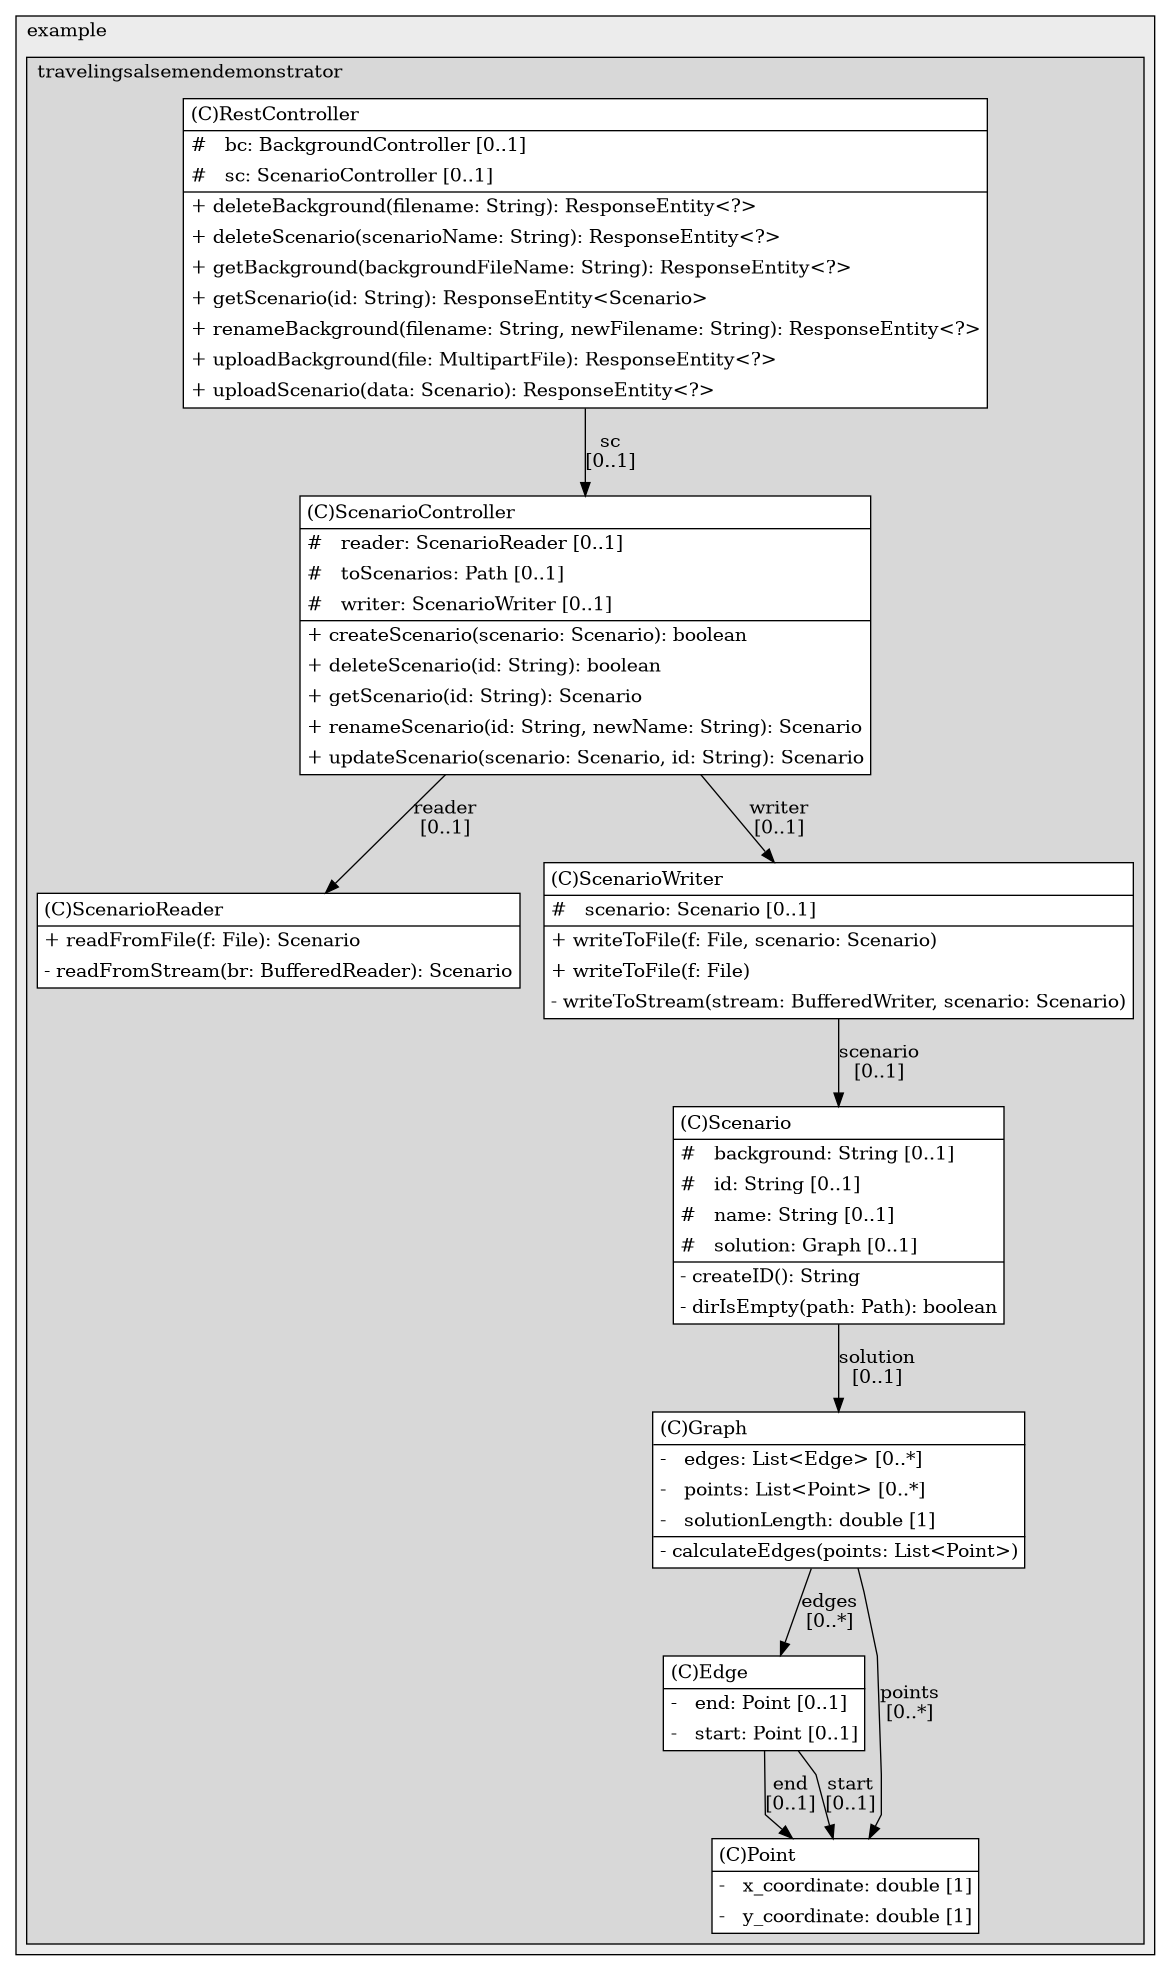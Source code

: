 @startuml

/' diagram meta data start
config=StructureConfiguration;
{
  "projectClassification": {
    "searchMode": "OpenProject", // OpenProject, AllProjects
    "includedProjects": "",
    "pathEndKeywords": "*.impl",
    "isClientPath": "",
    "isClientName": "",
    "isTestPath": "",
    "isTestName": "",
    "isMappingPath": "",
    "isMappingName": "",
    "isDataAccessPath": "",
    "isDataAccessName": "",
    "isDataStructurePath": "",
    "isDataStructureName": "",
    "isInterfaceStructuresPath": "",
    "isInterfaceStructuresName": "",
    "isEntryPointPath": "",
    "isEntryPointName": "",
    "treatFinalFieldsAsMandatory": false
  },
  "graphRestriction": {
    "classPackageExcludeFilter": "",
    "classPackageIncludeFilter": "",
    "classNameExcludeFilter": "",
    "classNameIncludeFilter": "",
    "methodNameExcludeFilter": "",
    "methodNameIncludeFilter": "",
    "removeByInheritance": "", // inheritance/annotation based filtering is done in a second step
    "removeByAnnotation": "",
    "removeByClassPackage": "", // cleanup the graph after inheritance/annotation based filtering is done
    "removeByClassName": "",
    "cutMappings": false,
    "cutEnum": true,
    "cutTests": true,
    "cutClient": true,
    "cutDataAccess": false,
    "cutInterfaceStructures": false,
    "cutDataStructures": false,
    "cutGetterAndSetter": true,
    "cutConstructors": true
  },
  "graphTraversal": {
    "forwardDepth": 6,
    "backwardDepth": 6,
    "classPackageExcludeFilter": "",
    "classPackageIncludeFilter": "",
    "classNameExcludeFilter": "",
    "classNameIncludeFilter": "",
    "methodNameExcludeFilter": "",
    "methodNameIncludeFilter": "",
    "hideMappings": false,
    "hideDataStructures": false,
    "hidePrivateMethods": true,
    "hideInterfaceCalls": true, // indirection: implementation -> interface (is hidden) -> implementation
    "onlyShowApplicationEntryPoints": false, // root node is included
    "useMethodCallsForStructureDiagram": "ForwardOnly" // ForwardOnly, BothDirections, No
  },
  "details": {
    "aggregation": "GroupByClass", // ByClass, GroupByClass, None
    "showClassGenericTypes": true,
    "showMethods": true,
    "showMethodParameterNames": true,
    "showMethodParameterTypes": true,
    "showMethodReturnType": true,
    "showPackageLevels": 2,
    "showDetailedClassStructure": true
  },
  "rootClass": "com.example.travelingsalsemendemonstrator.controller.ScenarioController",
  "extensionCallbackMethod": "" // qualified.class.name#methodName - signature: public static String method(String)
}
diagram meta data end '/



digraph g {
    rankdir="TB"
    splines=polyline
    

'nodes 
subgraph cluster_1322970774 { 
   	label=example
	labeljust=l
	fillcolor="#ececec"
	style=filled
   
   subgraph cluster_1453431066 { 
   	label=travelingsalsemendemonstrator
	labeljust=l
	fillcolor="#d8d8d8"
	style=filled
   
   Edge133759692[
	label=<<TABLE BORDER="1" CELLBORDER="0" CELLPADDING="4" CELLSPACING="0">
<TR><TD ALIGN="LEFT" >(C)Edge</TD></TR>
<HR/>
<TR><TD ALIGN="LEFT" >-   end: Point [0..1]</TD></TR>
<TR><TD ALIGN="LEFT" >-   start: Point [0..1]</TD></TR>
</TABLE>>
	style=filled
	margin=0
	shape=plaintext
	fillcolor="#FFFFFF"
];

Graph133759692[
	label=<<TABLE BORDER="1" CELLBORDER="0" CELLPADDING="4" CELLSPACING="0">
<TR><TD ALIGN="LEFT" >(C)Graph</TD></TR>
<HR/>
<TR><TD ALIGN="LEFT" >-   edges: List&lt;Edge&gt; [0..*]</TD></TR>
<TR><TD ALIGN="LEFT" >-   points: List&lt;Point&gt; [0..*]</TD></TR>
<TR><TD ALIGN="LEFT" >-   solutionLength: double [1]</TD></TR>
<HR/>
<TR><TD ALIGN="LEFT" >- calculateEdges(points: List&lt;Point&gt;)</TD></TR>
</TABLE>>
	style=filled
	margin=0
	shape=plaintext
	fillcolor="#FFFFFF"
];

Point133759692[
	label=<<TABLE BORDER="1" CELLBORDER="0" CELLPADDING="4" CELLSPACING="0">
<TR><TD ALIGN="LEFT" >(C)Point</TD></TR>
<HR/>
<TR><TD ALIGN="LEFT" >-   x_coordinate: double [1]</TD></TR>
<TR><TD ALIGN="LEFT" >-   y_coordinate: double [1]</TD></TR>
</TABLE>>
	style=filled
	margin=0
	shape=plaintext
	fillcolor="#FFFFFF"
];

RestController595464079[
	label=<<TABLE BORDER="1" CELLBORDER="0" CELLPADDING="4" CELLSPACING="0">
<TR><TD ALIGN="LEFT" >(C)RestController</TD></TR>
<HR/>
<TR><TD ALIGN="LEFT" >#   bc: BackgroundController [0..1]</TD></TR>
<TR><TD ALIGN="LEFT" >#   sc: ScenarioController [0..1]</TD></TR>
<HR/>
<TR><TD ALIGN="LEFT" >+ deleteBackground(filename: String): ResponseEntity&lt;?&gt;</TD></TR>
<TR><TD ALIGN="LEFT" >+ deleteScenario(scenarioName: String): ResponseEntity&lt;?&gt;</TD></TR>
<TR><TD ALIGN="LEFT" >+ getBackground(backgroundFileName: String): ResponseEntity&lt;?&gt;</TD></TR>
<TR><TD ALIGN="LEFT" >+ getScenario(id: String): ResponseEntity&lt;Scenario&gt;</TD></TR>
<TR><TD ALIGN="LEFT" >+ renameBackground(filename: String, newFilename: String): ResponseEntity&lt;?&gt;</TD></TR>
<TR><TD ALIGN="LEFT" >+ uploadBackground(file: MultipartFile): ResponseEntity&lt;?&gt;</TD></TR>
<TR><TD ALIGN="LEFT" >+ uploadScenario(data: Scenario): ResponseEntity&lt;?&gt;</TD></TR>
</TABLE>>
	style=filled
	margin=0
	shape=plaintext
	fillcolor="#FFFFFF"
];

Scenario133759692[
	label=<<TABLE BORDER="1" CELLBORDER="0" CELLPADDING="4" CELLSPACING="0">
<TR><TD ALIGN="LEFT" >(C)Scenario</TD></TR>
<HR/>
<TR><TD ALIGN="LEFT" >#   background: String [0..1]</TD></TR>
<TR><TD ALIGN="LEFT" >#   id: String [0..1]</TD></TR>
<TR><TD ALIGN="LEFT" >#   name: String [0..1]</TD></TR>
<TR><TD ALIGN="LEFT" >#   solution: Graph [0..1]</TD></TR>
<HR/>
<TR><TD ALIGN="LEFT" >- createID(): String</TD></TR>
<TR><TD ALIGN="LEFT" >- dirIsEmpty(path: Path): boolean</TD></TR>
</TABLE>>
	style=filled
	margin=0
	shape=plaintext
	fillcolor="#FFFFFF"
];

ScenarioController595464079[
	label=<<TABLE BORDER="1" CELLBORDER="0" CELLPADDING="4" CELLSPACING="0">
<TR><TD ALIGN="LEFT" >(C)ScenarioController</TD></TR>
<HR/>
<TR><TD ALIGN="LEFT" >#   reader: ScenarioReader [0..1]</TD></TR>
<TR><TD ALIGN="LEFT" >#   toScenarios: Path [0..1]</TD></TR>
<TR><TD ALIGN="LEFT" >#   writer: ScenarioWriter [0..1]</TD></TR>
<HR/>
<TR><TD ALIGN="LEFT" >+ createScenario(scenario: Scenario): boolean</TD></TR>
<TR><TD ALIGN="LEFT" >+ deleteScenario(id: String): boolean</TD></TR>
<TR><TD ALIGN="LEFT" >+ getScenario(id: String): Scenario</TD></TR>
<TR><TD ALIGN="LEFT" >+ renameScenario(id: String, newName: String): Scenario</TD></TR>
<TR><TD ALIGN="LEFT" >+ updateScenario(scenario: Scenario, id: String): Scenario</TD></TR>
</TABLE>>
	style=filled
	margin=0
	shape=plaintext
	fillcolor="#FFFFFF"
];

ScenarioReader133759692[
	label=<<TABLE BORDER="1" CELLBORDER="0" CELLPADDING="4" CELLSPACING="0">
<TR><TD ALIGN="LEFT" >(C)ScenarioReader</TD></TR>
<HR/>
<TR><TD ALIGN="LEFT" >+ readFromFile(f: File): Scenario</TD></TR>
<TR><TD ALIGN="LEFT" >- readFromStream(br: BufferedReader): Scenario</TD></TR>
</TABLE>>
	style=filled
	margin=0
	shape=plaintext
	fillcolor="#FFFFFF"
];

ScenarioWriter133759692[
	label=<<TABLE BORDER="1" CELLBORDER="0" CELLPADDING="4" CELLSPACING="0">
<TR><TD ALIGN="LEFT" >(C)ScenarioWriter</TD></TR>
<HR/>
<TR><TD ALIGN="LEFT" >#   scenario: Scenario [0..1]</TD></TR>
<HR/>
<TR><TD ALIGN="LEFT" >+ writeToFile(f: File, scenario: Scenario)</TD></TR>
<TR><TD ALIGN="LEFT" >+ writeToFile(f: File)</TD></TR>
<TR><TD ALIGN="LEFT" >- writeToStream(stream: BufferedWriter, scenario: Scenario)</TD></TR>
</TABLE>>
	style=filled
	margin=0
	shape=plaintext
	fillcolor="#FFFFFF"
];
} 
} 

'edges    
Edge133759692 -> Point133759692[label="end
[0..1]"];
Edge133759692 -> Point133759692[label="start
[0..1]"];
Graph133759692 -> Edge133759692[label="edges
[0..*]"];
Graph133759692 -> Point133759692[label="points
[0..*]"];
RestController595464079 -> ScenarioController595464079[label="sc
[0..1]"];
Scenario133759692 -> Graph133759692[label="solution
[0..1]"];
ScenarioController595464079 -> ScenarioReader133759692[label="reader
[0..1]"];
ScenarioController595464079 -> ScenarioWriter133759692[label="writer
[0..1]"];
ScenarioWriter133759692 -> Scenario133759692[label="scenario
[0..1]"];
    
}
@enduml